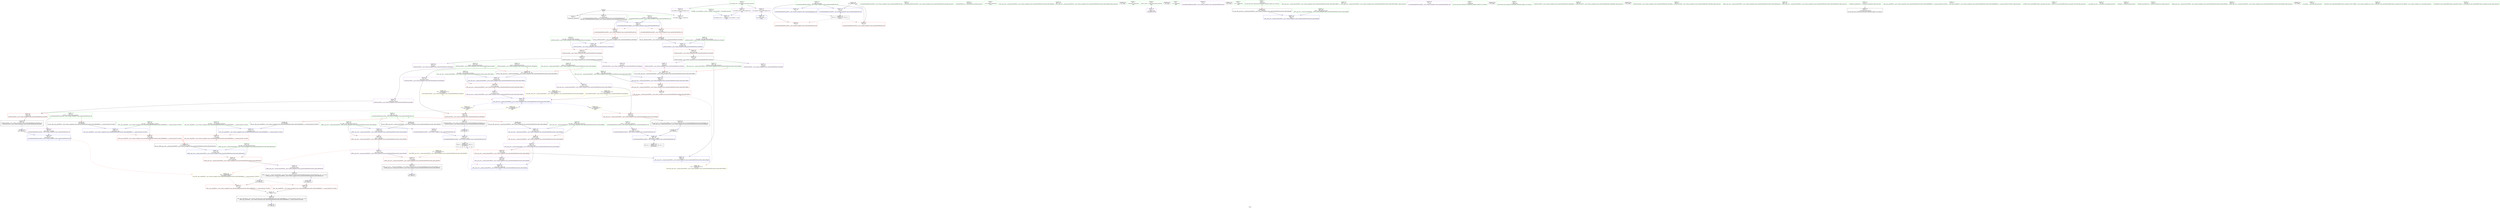 digraph "SVFG" {
	label="SVFG";

	Node0x55759ab8f2d0 [shape=record,color=grey,label="{NodeID: 0\nNullPtr}"];
	Node0x55759ab8f2d0 -> Node0x55759ac67ea0[style=solid];
	Node0x55759ab8f2d0 -> Node0x55759ac68fc0[style=solid];
	Node0x55759ab8f2d0 -> Node0x55759ac68cf0[style=solid];
	Node0x55759ac898c0 [shape=record,color=black,label="{NodeID: 263\n220 = PHI(133, 138, )\n0th arg _ZNK9__gnu_cxx17__normal_iteratorIPNSt7__cxx1112basic_stringIcSt11char_traitsIcESaIcEEESt6vectorIS6_SaIS6_EEE4baseEv }"];
	Node0x55759ac898c0 -> Node0x55759ac6dcc0[style=solid];
	Node0x55759ac70fb0 [shape=record,color=grey,label="{NodeID: 180\n96 = Binary(95, 56, )\n}"];
	Node0x55759ac70fb0 -> Node0x55759ac68110[style=solid];
	Node0x55759ac68880 [shape=record,color=red,label="{NodeID: 97\n215\<--209\n\<--__i.addr\n_ZN9__gnu_cxx17__normal_iteratorIPNSt7__cxx1112basic_stringIcSt11char_traitsIcESaIcEEESt6vectorIS6_SaIS6_EEEC2ERKS7_\n}"];
	Node0x55759ac68880 -> Node0x55759ac68950[style=solid];
	Node0x55759ac66130 [shape=record,color=green,label="{NodeID: 14\n40\<--41\n_Z10sendOutputRSt6vectorINSt7__cxx1112basic_stringIcSt11char_traitsIcESaIcEEESaIS5_EE\<--_Z10sendOutputRSt6vectorINSt7__cxx1112basic_stringIcSt11char_traitsIcESaIcEEESaIS5_EE_field_insensitive\n}"];
	Node0x55759ac68450 [shape=record,color=blue,label="{NodeID: 111\n129\<--126\n__rhs.addr\<--__rhs\n_ZN9__gnu_cxxneIPNSt7__cxx1112basic_stringIcSt11char_traitsIcESaIcEEESt6vectorIS6_SaIS6_EEEEbRKNS_17__normal_iteratorIT_T0_EESG_\n}"];
	Node0x55759ac68450 -> Node0x55759ac6af60[style=dashed];
	Node0x55759ac66e40 [shape=record,color=green,label="{NodeID: 28\n93\<--94\n_ZNSolsEPFRSoS_E\<--_ZNSolsEPFRSoS_E_field_insensitive\n}"];
	Node0x55759ac67a60 [shape=record,color=green,label="{NodeID: 42\n190\<--191\nref.tmp\<--ref.tmp_field_insensitive\n_ZN9__gnu_cxx17__normal_iteratorIPNSt7__cxx1112basic_stringIcSt11char_traitsIcESaIcEEESt6vectorIS6_SaIS6_EEEppEi\n|{|<s1>17}}"];
	Node0x55759ac67a60 -> Node0x55759ac6d980[style=solid];
	Node0x55759ac67a60:s1 -> Node0x55759ac89fa0[style=solid,color=red];
	Node0x55759ac69670 [shape=record,color=black,label="{NodeID: 56\n181\<--202\n_ZN9__gnu_cxx17__normal_iteratorIPNSt7__cxx1112basic_stringIcSt11char_traitsIcESaIcEEESt6vectorIS6_SaIS6_EEEppEi_ret\<--\n_ZN9__gnu_cxx17__normal_iteratorIPNSt7__cxx1112basic_stringIcSt11char_traitsIcESaIcEEESt6vectorIS6_SaIS6_EEEppEi\n|{<s0>12}}"];
	Node0x55759ac69670:s0 -> Node0x55759ac890e0[style=solid,color=blue];
	Node0x55759ac6a260 [shape=record,color=purple,label="{NodeID: 70\n155\<--145\ncoerce.dive\<--retval\n_ZNSt6vectorINSt7__cxx1112basic_stringIcSt11char_traitsIcESaIcEEESaIS5_EE3endEv\n}"];
	Node0x55759ac6a260 -> Node0x55759ac6b2a0[style=solid];
	Node0x55759ab39e90 [shape=record,color=black,label="{NodeID: 250\n70 = PHI(124, )\n}"];
	Node0x55759ac6adc0 [shape=record,color=red,label="{NodeID: 84\n122\<--121\n\<--coerce.dive\n_ZNSt6vectorINSt7__cxx1112basic_stringIcSt11char_traitsIcESaIcEEESaIS5_EE5beginEv\n}"];
	Node0x55759ac6adc0 -> Node0x55759ac69260[style=solid];
	Node0x55759ab8f360 [shape=record,color=green,label="{NodeID: 1\n7\<--1\n__dso_handle\<--dummyObj\nGlob }"];
	Node0x55759ac89ad0 [shape=record,color=black,label="{NodeID: 264\n108 = PHI(57, )\n0th arg _ZNSt6vectorINSt7__cxx1112basic_stringIcSt11char_traitsIcESaIcEEESaIS5_EE5beginEv }"];
	Node0x55759ac89ad0 -> Node0x55759ac682b0[style=solid];
	Node0x55759ac71130 [shape=record,color=grey,label="{NodeID: 181\n141 = cmp(137, 140, )\n}"];
	Node0x55759ac71130 -> Node0x55759ac69330[style=solid];
	Node0x55759ac68950 [shape=record,color=red,label="{NodeID: 98\n216\<--215\n\<--\n_ZN9__gnu_cxx17__normal_iteratorIPNSt7__cxx1112basic_stringIcSt11char_traitsIcESaIcEEESt6vectorIS6_SaIS6_EEEC2ERKS7_\n}"];
	Node0x55759ac68950 -> Node0x55759ac6dbf0[style=solid];
	Node0x55759ac66230 [shape=record,color=green,label="{NodeID: 15\n44\<--45\nO.addr\<--O.addr_field_insensitive\n_Z10sendOutputRSt6vectorINSt7__cxx1112basic_stringIcSt11char_traitsIcESaIcEEESaIS5_EE\n}"];
	Node0x55759ac66230 -> Node0x55759ac6a9b0[style=solid];
	Node0x55759ac66230 -> Node0x55759ac6aa80[style=solid];
	Node0x55759ac66230 -> Node0x55759ac68df0[style=solid];
	Node0x55759ac68520 [shape=record,color=blue,label="{NodeID: 112\n147\<--144\nthis.addr\<--this\n_ZNSt6vectorINSt7__cxx1112basic_stringIcSt11char_traitsIcESaIcEEESaIS5_EE3endEv\n}"];
	Node0x55759ac68520 -> Node0x55759ac6b1d0[style=dashed];
	Node0x55759ac66f40 [shape=record,color=green,label="{NodeID: 29\n101\<--102\n_ZN9__gnu_cxx17__normal_iteratorIPNSt7__cxx1112basic_stringIcSt11char_traitsIcESaIcEEESt6vectorIS6_SaIS6_EEEppEi\<--_ZN9__gnu_cxx17__normal_iteratorIPNSt7__cxx1112basic_stringIcSt11char_traitsIcESaIcEEESt6vectorIS6_SaIS6_EEEppEi_field_insensitive\n}"];
	Node0x55759ac67b30 [shape=record,color=green,label="{NodeID: 43\n207\<--208\nthis.addr\<--this.addr_field_insensitive\n_ZN9__gnu_cxx17__normal_iteratorIPNSt7__cxx1112basic_stringIcSt11char_traitsIcESaIcEEESt6vectorIS6_SaIS6_EEEC2ERKS7_\n}"];
	Node0x55759ac67b30 -> Node0x55759ac687b0[style=solid];
	Node0x55759ac67b30 -> Node0x55759ac6da50[style=solid];
	Node0x55759ac69740 [shape=record,color=black,label="{NodeID: 57\n219\<--225\n_ZNK9__gnu_cxx17__normal_iteratorIPNSt7__cxx1112basic_stringIcSt11char_traitsIcESaIcEEESt6vectorIS6_SaIS6_EEE4baseEv_ret\<--_M_current\n_ZNK9__gnu_cxx17__normal_iteratorIPNSt7__cxx1112basic_stringIcSt11char_traitsIcESaIcEEESt6vectorIS6_SaIS6_EEE4baseEv\n|{<s0>14|<s1>15}}"];
	Node0x55759ac69740:s0 -> Node0x55759ac89280[style=solid,color=blue];
	Node0x55759ac69740:s1 -> Node0x55759ac893c0[style=solid,color=blue];
	Node0x55759ac6a330 [shape=record,color=purple,label="{NodeID: 71\n152\<--151\n_M_impl\<--\n_ZNSt6vectorINSt7__cxx1112basic_stringIcSt11char_traitsIcESaIcEEESaIS5_EE3endEv\n}"];
	Node0x55759ac88ad0 [shape=record,color=black,label="{NodeID: 251\n75 = PHI()\n}"];
	Node0x55759ac6ae90 [shape=record,color=red,label="{NodeID: 85\n133\<--127\n\<--__lhs.addr\n_ZN9__gnu_cxxneIPNSt7__cxx1112basic_stringIcSt11char_traitsIcESaIcEEESt6vectorIS6_SaIS6_EEEEbRKNS_17__normal_iteratorIT_T0_EESG_\n|{<s0>14}}"];
	Node0x55759ac6ae90:s0 -> Node0x55759ac898c0[style=solid,color=red];
	Node0x55759ac656a0 [shape=record,color=green,label="{NodeID: 2\n8\<--1\n_ZSt4cout\<--dummyObj\nGlob }"];
	Node0x55759ac89be0 [shape=record,color=black,label="{NodeID: 265\n144 = PHI(64, )\n0th arg _ZNSt6vectorINSt7__cxx1112basic_stringIcSt11char_traitsIcESaIcEEESaIS5_EE3endEv }"];
	Node0x55759ac89be0 -> Node0x55759ac68520[style=solid];
	Node0x55759ac76de0 [shape=record,color=black,label="{NodeID: 182\nMR_4V_3 = PHI(MR_4V_4, MR_4V_2, )\npts\{47 \}\n}"];
	Node0x55759ac76de0 -> Node0x55759ac6ab50[style=dashed];
	Node0x55759ac76de0 -> Node0x55759ac6ac20[style=dashed];
	Node0x55759ac76de0 -> Node0x55759ac68110[style=dashed];
	Node0x55759ac68a20 [shape=record,color=red,label="{NodeID: 99\n224\<--221\nthis1\<--this.addr\n_ZNK9__gnu_cxx17__normal_iteratorIPNSt7__cxx1112basic_stringIcSt11char_traitsIcESaIcEEESt6vectorIS6_SaIS6_EEE4baseEv\n}"];
	Node0x55759ac68a20 -> Node0x55759ac6a8e0[style=solid];
	Node0x55759ac66300 [shape=record,color=green,label="{NodeID: 16\n46\<--47\ni\<--i_field_insensitive\n_Z10sendOutputRSt6vectorINSt7__cxx1112basic_stringIcSt11char_traitsIcESaIcEEESaIS5_EE\n}"];
	Node0x55759ac66300 -> Node0x55759ac6ab50[style=solid];
	Node0x55759ac66300 -> Node0x55759ac6ac20[style=solid];
	Node0x55759ac66300 -> Node0x55759ac68ec0[style=solid];
	Node0x55759ac66300 -> Node0x55759ac68110[style=solid];
	Node0x55759ac6bbc0 [shape=record,color=yellow,style=double,label="{NodeID: 196\n14V_1 = ENCHI(MR_14V_0)\npts\{1100000 \}\nFun[_ZNSt6vectorINSt7__cxx1112basic_stringIcSt11char_traitsIcESaIcEEESaIS5_EE5beginEv]|{<s0>13}}"];
	Node0x55759ac6bbc0:s0 -> Node0x55759ac6dbf0[style=dashed,color=red];
	Node0x55759ac685f0 [shape=record,color=blue,label="{NodeID: 113\n169\<--168\nthis.addr\<--this\n_ZNK9__gnu_cxx17__normal_iteratorIPNSt7__cxx1112basic_stringIcSt11char_traitsIcESaIcEEESt6vectorIS6_SaIS6_EEEdeEv\n}"];
	Node0x55759ac685f0 -> Node0x55759ac6b370[style=dashed];
	Node0x55759ac67040 [shape=record,color=green,label="{NodeID: 30\n109\<--110\nretval\<--retval_field_insensitive\n_ZNSt6vectorINSt7__cxx1112basic_stringIcSt11char_traitsIcESaIcEEESaIS5_EE5beginEv\n|{|<s1>13}}"];
	Node0x55759ac67040 -> Node0x55759ac69ff0[style=solid];
	Node0x55759ac67040:s1 -> Node0x55759ac89cf0[style=solid,color=red];
	Node0x55759ac67c00 [shape=record,color=green,label="{NodeID: 44\n209\<--210\n__i.addr\<--__i.addr_field_insensitive\n_ZN9__gnu_cxx17__normal_iteratorIPNSt7__cxx1112basic_stringIcSt11char_traitsIcESaIcEEESt6vectorIS6_SaIS6_EEEC2ERKS7_\n}"];
	Node0x55759ac67c00 -> Node0x55759ac68880[style=solid];
	Node0x55759ac67c00 -> Node0x55759ac6db20[style=solid];
	Node0x55759ac69810 [shape=record,color=purple,label="{NodeID: 58\n24\<--4\n\<--_ZStL8__ioinit\n__cxx_global_var_init\n}"];
	Node0x55759ac6a400 [shape=record,color=purple,label="{NodeID: 72\n153\<--151\n_M_finish\<--\n_ZNSt6vectorINSt7__cxx1112basic_stringIcSt11char_traitsIcESaIcEEESaIS5_EE3endEv\n|{<s0>16}}"];
	Node0x55759ac6a400:s0 -> Node0x55759ac89fa0[style=solid,color=red];
	Node0x55759ac88ba0 [shape=record,color=black,label="{NodeID: 252\n79 = PHI()\n}"];
	Node0x55759ac6af60 [shape=record,color=red,label="{NodeID: 86\n138\<--129\n\<--__rhs.addr\n_ZN9__gnu_cxxneIPNSt7__cxx1112basic_stringIcSt11char_traitsIcESaIcEEESt6vectorIS6_SaIS6_EEEEbRKNS_17__normal_iteratorIT_T0_EESG_\n|{<s0>15}}"];
	Node0x55759ac6af60:s0 -> Node0x55759ac898c0[style=solid,color=red];
	Node0x55759ac64d80 [shape=record,color=green,label="{NodeID: 3\n9\<--1\n.str\<--dummyObj\nGlob }"];
	Node0x55759ac89cf0 [shape=record,color=black,label="{NodeID: 266\n205 = PHI(109, 145, 184, )\n0th arg _ZN9__gnu_cxx17__normal_iteratorIPNSt7__cxx1112basic_stringIcSt11char_traitsIcESaIcEEESt6vectorIS6_SaIS6_EEEC2ERKS7_ }"];
	Node0x55759ac89cf0 -> Node0x55759ac6da50[style=solid];
	Node0x55759ac772e0 [shape=record,color=black,label="{NodeID: 183\nMR_6V_3 = PHI(MR_6V_4, MR_6V_2, )\npts\{490000 \}\n|{<s0>5|<s1>9|<s2>12|<s3>12}}"];
	Node0x55759ac772e0:s0 -> Node0x55759ac6b890[style=dashed,color=red];
	Node0x55759ac772e0:s1 -> Node0x55759ac6c3b0[style=dashed,color=red];
	Node0x55759ac772e0:s2 -> Node0x55759ac6b5e0[style=dashed,color=red];
	Node0x55759ac772e0:s3 -> Node0x55759ac6d8b0[style=dashed,color=red];
	Node0x55759ac68af0 [shape=record,color=blue,label="{NodeID: 100\n231\<--14\nllvm.global_ctors_0\<--\nGlob }"];
	Node0x55759ac663d0 [shape=record,color=green,label="{NodeID: 17\n48\<--49\na\<--a_field_insensitive\n_Z10sendOutputRSt6vectorINSt7__cxx1112basic_stringIcSt11char_traitsIcESaIcEEESaIS5_EE\n|{|<s1>5|<s2>9|<s3>12}}"];
	Node0x55759ac663d0 -> Node0x55759ac69d80[style=solid];
	Node0x55759ac663d0:s1 -> Node0x55759ac89640[style=solid,color=red];
	Node0x55759ac663d0:s2 -> Node0x55759ac8a160[style=solid,color=red];
	Node0x55759ac663d0:s3 -> Node0x55759ab38030[style=solid,color=red];
	Node0x55759ac686c0 [shape=record,color=blue,label="{NodeID: 114\n186\<--182\nthis.addr\<--this\n_ZN9__gnu_cxx17__normal_iteratorIPNSt7__cxx1112basic_stringIcSt11char_traitsIcESaIcEEESt6vectorIS6_SaIS6_EEEppEi\n}"];
	Node0x55759ac686c0 -> Node0x55759ac6b510[style=dashed];
	Node0x55759ac67110 [shape=record,color=green,label="{NodeID: 31\n111\<--112\nthis.addr\<--this.addr_field_insensitive\n_ZNSt6vectorINSt7__cxx1112basic_stringIcSt11char_traitsIcESaIcEEESaIS5_EE5beginEv\n}"];
	Node0x55759ac67110 -> Node0x55759ac6acf0[style=solid];
	Node0x55759ac67110 -> Node0x55759ac682b0[style=solid];
	Node0x55759ac67cd0 [shape=record,color=green,label="{NodeID: 45\n221\<--222\nthis.addr\<--this.addr_field_insensitive\n_ZNK9__gnu_cxx17__normal_iteratorIPNSt7__cxx1112basic_stringIcSt11char_traitsIcESaIcEEESt6vectorIS6_SaIS6_EEE4baseEv\n}"];
	Node0x55759ac67cd0 -> Node0x55759ac68a20[style=solid];
	Node0x55759ac67cd0 -> Node0x55759ac6dcc0[style=solid];
	Node0x55759ac698e0 [shape=record,color=purple,label="{NodeID: 59\n74\<--9\n\<--.str\n_Z10sendOutputRSt6vectorINSt7__cxx1112basic_stringIcSt11char_traitsIcESaIcEEESaIS5_EE\n}"];
	Node0x55759ac6a4d0 [shape=record,color=purple,label="{NodeID: 73\n173\<--172\n_M_current\<--this1\n_ZNK9__gnu_cxx17__normal_iteratorIPNSt7__cxx1112basic_stringIcSt11char_traitsIcESaIcEEESt6vectorIS6_SaIS6_EEEdeEv\n}"];
	Node0x55759ac6a4d0 -> Node0x55759ac6b440[style=solid];
	Node0x55759ac88c70 [shape=record,color=black,label="{NodeID: 253\n83 = PHI()\n}"];
	Node0x55759ac6b030 [shape=record,color=red,label="{NodeID: 87\n137\<--134\n\<--call\n_ZN9__gnu_cxxneIPNSt7__cxx1112basic_stringIcSt11char_traitsIcESaIcEEESt6vectorIS6_SaIS6_EEEEbRKNS_17__normal_iteratorIT_T0_EESG_\n}"];
	Node0x55759ac6b030 -> Node0x55759ac71130[style=solid];
	Node0x55759ac64e10 [shape=record,color=green,label="{NodeID: 4\n11\<--1\n.str.1\<--dummyObj\nGlob }"];
	Node0x55759ac89fa0 [shape=record,color=black,label="{NodeID: 267\n206 = PHI(117, 153, 190, )\n1st arg _ZN9__gnu_cxx17__normal_iteratorIPNSt7__cxx1112basic_stringIcSt11char_traitsIcESaIcEEESt6vectorIS6_SaIS6_EEEC2ERKS7_ }"];
	Node0x55759ac89fa0 -> Node0x55759ac6db20[style=solid];
	Node0x55759ac68bf0 [shape=record,color=blue,label="{NodeID: 101\n232\<--15\nllvm.global_ctors_1\<--_GLOBAL__sub_I_paulsher_1_0.cpp\nGlob }"];
	Node0x55759ac664a0 [shape=record,color=green,label="{NodeID: 18\n50\<--51\nref.tmp\<--ref.tmp_field_insensitive\n_Z10sendOutputRSt6vectorINSt7__cxx1112basic_stringIcSt11char_traitsIcESaIcEEESaIS5_EE\n|{|<s1>5}}"];
	Node0x55759ac664a0 -> Node0x55759ac69e50[style=solid];
	Node0x55759ac664a0:s1 -> Node0x55759ac89780[style=solid,color=red];
	Node0x55759ac6bdb0 [shape=record,color=yellow,style=double,label="{NodeID: 198\n24V_1 = ENCHI(MR_24V_0)\npts\{1460000 \}\nFun[_ZNSt6vectorINSt7__cxx1112basic_stringIcSt11char_traitsIcESaIcEEESaIS5_EE3endEv]|{<s0>16}}"];
	Node0x55759ac6bdb0:s0 -> Node0x55759ac6dbf0[style=dashed,color=red];
	Node0x55759ac6d7e0 [shape=record,color=blue,label="{NodeID: 115\n188\<--183\n.addr\<--\n_ZN9__gnu_cxx17__normal_iteratorIPNSt7__cxx1112basic_stringIcSt11char_traitsIcESaIcEEESt6vectorIS6_SaIS6_EEEppEi\n}"];
	Node0x55759ac671e0 [shape=record,color=green,label="{NodeID: 32\n119\<--120\n_ZN9__gnu_cxx17__normal_iteratorIPNSt7__cxx1112basic_stringIcSt11char_traitsIcESaIcEEESt6vectorIS6_SaIS6_EEEC2ERKS7_\<--_ZN9__gnu_cxx17__normal_iteratorIPNSt7__cxx1112basic_stringIcSt11char_traitsIcESaIcEEESt6vectorIS6_SaIS6_EEEC2ERKS7__field_insensitive\n}"];
	Node0x55759ac67da0 [shape=record,color=green,label="{NodeID: 46\n15\<--227\n_GLOBAL__sub_I_paulsher_1_0.cpp\<--_GLOBAL__sub_I_paulsher_1_0.cpp_field_insensitive\n}"];
	Node0x55759ac67da0 -> Node0x55759ac68bf0[style=solid];
	Node0x55759ac699b0 [shape=record,color=purple,label="{NodeID: 60\n82\<--11\n\<--.str.1\n_Z10sendOutputRSt6vectorINSt7__cxx1112basic_stringIcSt11char_traitsIcESaIcEEESaIS5_EE\n}"];
	Node0x55759ac6a5a0 [shape=record,color=purple,label="{NodeID: 74\n201\<--184\ncoerce.dive\<--retval\n_ZN9__gnu_cxx17__normal_iteratorIPNSt7__cxx1112basic_stringIcSt11char_traitsIcESaIcEEESt6vectorIS6_SaIS6_EEEppEi\n}"];
	Node0x55759ac6a5a0 -> Node0x55759ac6b6b0[style=solid];
	Node0x55759ac88d70 [shape=record,color=black,label="{NodeID: 254\n84 = PHI(167, )\n}"];
	Node0x55759ac6b100 [shape=record,color=red,label="{NodeID: 88\n140\<--139\n\<--call1\n_ZN9__gnu_cxxneIPNSt7__cxx1112basic_stringIcSt11char_traitsIcESaIcEEESt6vectorIS6_SaIS6_EEEEbRKNS_17__normal_iteratorIT_T0_EESG_\n}"];
	Node0x55759ac6b100 -> Node0x55759ac71130[style=solid];
	Node0x55759ac650c0 [shape=record,color=green,label="{NodeID: 5\n14\<--1\n\<--dummyObj\nCan only get source location for instruction, argument, global var or function.}"];
	Node0x55759ac8a160 [shape=record,color=black,label="{NodeID: 268\n168 = PHI(48, )\n0th arg _ZNK9__gnu_cxx17__normal_iteratorIPNSt7__cxx1112basic_stringIcSt11char_traitsIcESaIcEEESt6vectorIS6_SaIS6_EEEdeEv }"];
	Node0x55759ac8a160 -> Node0x55759ac685f0[style=solid];
	Node0x55759ac77ce0 [shape=record,color=black,label="{NodeID: 185\nMR_10V_2 = PHI(MR_10V_3, MR_10V_1, )\npts\{530000 \}\n}"];
	Node0x55759ac77ce0 -> Node0x55759ac681e0[style=dashed];
	Node0x55759ac68cf0 [shape=record,color=blue, style = dotted,label="{NodeID: 102\n233\<--3\nllvm.global_ctors_2\<--dummyVal\nGlob }"];
	Node0x55759ac66570 [shape=record,color=green,label="{NodeID: 19\n52\<--53\ncoerce\<--coerce_field_insensitive\n_Z10sendOutputRSt6vectorINSt7__cxx1112basic_stringIcSt11char_traitsIcESaIcEEESaIS5_EE\n}"];
	Node0x55759ac66570 -> Node0x55759ac69f20[style=solid];
	Node0x55759ac6be90 [shape=record,color=yellow,style=double,label="{NodeID: 199\n33V_1 = ENCHI(MR_33V_0)\npts\{191 \}\nFun[_ZN9__gnu_cxx17__normal_iteratorIPNSt7__cxx1112basic_stringIcSt11char_traitsIcESaIcEEESt6vectorIS6_SaIS6_EEEC2ERKS7_]}"];
	Node0x55759ac6be90 -> Node0x55759ac68950[style=dashed];
	Node0x55759ac6d8b0 [shape=record,color=blue,label="{NodeID: 116\n195\<--197\n_M_current\<--incdec.ptr\n_ZN9__gnu_cxx17__normal_iteratorIPNSt7__cxx1112basic_stringIcSt11char_traitsIcESaIcEEESt6vectorIS6_SaIS6_EEEppEi\n|{<s0>12}}"];
	Node0x55759ac6d8b0:s0 -> Node0x55759ac772e0[style=dashed,color=blue];
	Node0x55759ac672e0 [shape=record,color=green,label="{NodeID: 33\n127\<--128\n__lhs.addr\<--__lhs.addr_field_insensitive\n_ZN9__gnu_cxxneIPNSt7__cxx1112basic_stringIcSt11char_traitsIcESaIcEEESt6vectorIS6_SaIS6_EEEEbRKNS_17__normal_iteratorIT_T0_EESG_\n}"];
	Node0x55759ac672e0 -> Node0x55759ac6ae90[style=solid];
	Node0x55759ac672e0 -> Node0x55759ac68380[style=solid];
	Node0x55759ac67ea0 [shape=record,color=black,label="{NodeID: 47\n2\<--3\ndummyVal\<--dummyVal\n}"];
	Node0x55759ac69a80 [shape=record,color=purple,label="{NodeID: 61\n231\<--13\nllvm.global_ctors_0\<--llvm.global_ctors\nGlob }"];
	Node0x55759ac69a80 -> Node0x55759ac68af0[style=solid];
	Node0x55759ac6a670 [shape=record,color=purple,label="{NodeID: 75\n195\<--194\n_M_current\<--this1\n_ZN9__gnu_cxx17__normal_iteratorIPNSt7__cxx1112basic_stringIcSt11char_traitsIcESaIcEEESt6vectorIS6_SaIS6_EEEppEi\n}"];
	Node0x55759ac6a670 -> Node0x55759ac6b5e0[style=solid];
	Node0x55759ac6a670 -> Node0x55759ac6d8b0[style=solid];
	Node0x55759ac88f40 [shape=record,color=black,label="{NodeID: 255\n87 = PHI()\n}"];
	Node0x55759ac6b1d0 [shape=record,color=red,label="{NodeID: 89\n150\<--147\nthis1\<--this.addr\n_ZNSt6vectorINSt7__cxx1112basic_stringIcSt11char_traitsIcESaIcEEESaIS5_EE3endEv\n}"];
	Node0x55759ac6b1d0 -> Node0x55759ac69400[style=solid];
	Node0x55759ac65180 [shape=record,color=green,label="{NodeID: 6\n56\<--1\n\<--dummyObj\nCan only get source location for instruction, argument, global var or function.}"];
	Node0x55759ac68df0 [shape=record,color=blue,label="{NodeID: 103\n44\<--43\nO.addr\<--O\n_Z10sendOutputRSt6vectorINSt7__cxx1112basic_stringIcSt11char_traitsIcESaIcEEESaIS5_EE\n}"];
	Node0x55759ac68df0 -> Node0x55759ac6a9b0[style=dashed];
	Node0x55759ac68df0 -> Node0x55759ac6aa80[style=dashed];
	Node0x55759ac66640 [shape=record,color=green,label="{NodeID: 20\n59\<--60\n_ZNSt6vectorINSt7__cxx1112basic_stringIcSt11char_traitsIcESaIcEEESaIS5_EE5beginEv\<--_ZNSt6vectorINSt7__cxx1112basic_stringIcSt11char_traitsIcESaIcEEESaIS5_EE5beginEv_field_insensitive\n}"];
	Node0x55759ac6d980 [shape=record,color=blue,label="{NodeID: 117\n190\<--196\nref.tmp\<--\n_ZN9__gnu_cxx17__normal_iteratorIPNSt7__cxx1112basic_stringIcSt11char_traitsIcESaIcEEESt6vectorIS6_SaIS6_EEEppEi\n|{<s0>17}}"];
	Node0x55759ac6d980:s0 -> Node0x55759ac6be90[style=dashed,color=red];
	Node0x55759ac673b0 [shape=record,color=green,label="{NodeID: 34\n129\<--130\n__rhs.addr\<--__rhs.addr_field_insensitive\n_ZN9__gnu_cxxneIPNSt7__cxx1112basic_stringIcSt11char_traitsIcESaIcEEESt6vectorIS6_SaIS6_EEEEbRKNS_17__normal_iteratorIT_T0_EESG_\n}"];
	Node0x55759ac673b0 -> Node0x55759ac6af60[style=solid];
	Node0x55759ac673b0 -> Node0x55759ac68450[style=solid];
	Node0x55759ac68fc0 [shape=record,color=black,label="{NodeID: 48\n43\<--3\nO\<--dummyVal\n_Z10sendOutputRSt6vectorINSt7__cxx1112basic_stringIcSt11char_traitsIcESaIcEEESaIS5_EE\n0th arg _Z10sendOutputRSt6vectorINSt7__cxx1112basic_stringIcSt11char_traitsIcESaIcEEESaIS5_EE }"];
	Node0x55759ac68fc0 -> Node0x55759ac68df0[style=solid];
	Node0x55759ac69b80 [shape=record,color=purple,label="{NodeID: 62\n232\<--13\nllvm.global_ctors_1\<--llvm.global_ctors\nGlob }"];
	Node0x55759ac69b80 -> Node0x55759ac68bf0[style=solid];
	Node0x55759ac6a740 [shape=record,color=purple,label="{NodeID: 76\n197\<--196\nincdec.ptr\<--\n_ZN9__gnu_cxx17__normal_iteratorIPNSt7__cxx1112basic_stringIcSt11char_traitsIcESaIcEEESt6vectorIS6_SaIS6_EEEppEi\n}"];
	Node0x55759ac6a740 -> Node0x55759ac6d8b0[style=solid];
	Node0x55759ac89010 [shape=record,color=black,label="{NodeID: 256\n90 = PHI()\n}"];
	Node0x55759ac6b2a0 [shape=record,color=red,label="{NodeID: 90\n156\<--155\n\<--coerce.dive\n_ZNSt6vectorINSt7__cxx1112basic_stringIcSt11char_traitsIcESaIcEEESaIS5_EE3endEv\n}"];
	Node0x55759ac6b2a0 -> Node0x55759ac694d0[style=solid];
	Node0x55759ac65240 [shape=record,color=green,label="{NodeID: 7\n100\<--1\n\<--dummyObj\nCan only get source location for instruction, argument, global var or function.|{<s0>12}}"];
	Node0x55759ac65240:s0 -> Node0x55759ac89500[style=solid,color=red];
	Node0x55759ac68ec0 [shape=record,color=blue,label="{NodeID: 104\n46\<--56\ni\<--\n_Z10sendOutputRSt6vectorINSt7__cxx1112basic_stringIcSt11char_traitsIcESaIcEEESaIS5_EE\n}"];
	Node0x55759ac68ec0 -> Node0x55759ac76de0[style=dashed];
	Node0x55759ac66740 [shape=record,color=green,label="{NodeID: 21\n66\<--67\n_ZNSt6vectorINSt7__cxx1112basic_stringIcSt11char_traitsIcESaIcEEESaIS5_EE3endEv\<--_ZNSt6vectorINSt7__cxx1112basic_stringIcSt11char_traitsIcESaIcEEESaIS5_EE3endEv_field_insensitive\n}"];
	Node0x55759ac6da50 [shape=record,color=blue,label="{NodeID: 118\n207\<--205\nthis.addr\<--this\n_ZN9__gnu_cxx17__normal_iteratorIPNSt7__cxx1112basic_stringIcSt11char_traitsIcESaIcEEESt6vectorIS6_SaIS6_EEEC2ERKS7_\n}"];
	Node0x55759ac6da50 -> Node0x55759ac687b0[style=dashed];
	Node0x55759ac67480 [shape=record,color=green,label="{NodeID: 35\n135\<--136\n_ZNK9__gnu_cxx17__normal_iteratorIPNSt7__cxx1112basic_stringIcSt11char_traitsIcESaIcEEESt6vectorIS6_SaIS6_EEE4baseEv\<--_ZNK9__gnu_cxx17__normal_iteratorIPNSt7__cxx1112basic_stringIcSt11char_traitsIcESaIcEEESt6vectorIS6_SaIS6_EEE4baseEv_field_insensitive\n}"];
	Node0x55759ac69090 [shape=record,color=black,label="{NodeID: 49\n26\<--27\n\<--_ZNSt8ios_base4InitD1Ev\nCan only get source location for instruction, argument, global var or function.}"];
	Node0x55759ac69c80 [shape=record,color=purple,label="{NodeID: 63\n233\<--13\nllvm.global_ctors_2\<--llvm.global_ctors\nGlob }"];
	Node0x55759ac69c80 -> Node0x55759ac68cf0[style=solid];
	Node0x55759ac7e6e0 [shape=record,color=yellow,style=double,label="{NodeID: 243\n14V_2 = CSCHI(MR_14V_1)\npts\{1100000 \}\nCS[]}"];
	Node0x55759ac7e6e0 -> Node0x55759ac6adc0[style=dashed];
	Node0x55759ac6a810 [shape=record,color=purple,label="{NodeID: 77\n214\<--213\n_M_current\<--this1\n_ZN9__gnu_cxx17__normal_iteratorIPNSt7__cxx1112basic_stringIcSt11char_traitsIcESaIcEEESt6vectorIS6_SaIS6_EEEC2ERKS7_\n}"];
	Node0x55759ac6a810 -> Node0x55759ac6dbf0[style=solid];
	Node0x55759ac890e0 [shape=record,color=black,label="{NodeID: 257\n99 = PHI(181, )\n}"];
	Node0x55759ac890e0 -> Node0x55759ac681e0[style=solid];
	Node0x55759ac6b370 [shape=record,color=red,label="{NodeID: 91\n172\<--169\nthis1\<--this.addr\n_ZNK9__gnu_cxx17__normal_iteratorIPNSt7__cxx1112basic_stringIcSt11char_traitsIcESaIcEEESt6vectorIS6_SaIS6_EEEdeEv\n}"];
	Node0x55759ac6b370 -> Node0x55759ac6a4d0[style=solid];
	Node0x55759ac65b70 [shape=record,color=green,label="{NodeID: 8\n4\<--6\n_ZStL8__ioinit\<--_ZStL8__ioinit_field_insensitive\nGlob }"];
	Node0x55759ac65b70 -> Node0x55759ac69810[style=solid];
	Node0x55759ac67f70 [shape=record,color=blue,label="{NodeID: 105\n61\<--58\ncoerce.dive\<--call\n_Z10sendOutputRSt6vectorINSt7__cxx1112basic_stringIcSt11char_traitsIcESaIcEEESaIS5_EE\n}"];
	Node0x55759ac67f70 -> Node0x55759ac772e0[style=dashed];
	Node0x55759ac66840 [shape=record,color=green,label="{NodeID: 22\n71\<--72\n_ZN9__gnu_cxxneIPNSt7__cxx1112basic_stringIcSt11char_traitsIcESaIcEEESt6vectorIS6_SaIS6_EEEEbRKNS_17__normal_iteratorIT_T0_EESG_\<--_ZN9__gnu_cxxneIPNSt7__cxx1112basic_stringIcSt11char_traitsIcESaIcEEESt6vectorIS6_SaIS6_EEEEbRKNS_17__normal_iteratorIT_T0_EESG__field_insensitive\n}"];
	Node0x55759ac6db20 [shape=record,color=blue,label="{NodeID: 119\n209\<--206\n__i.addr\<--__i\n_ZN9__gnu_cxx17__normal_iteratorIPNSt7__cxx1112basic_stringIcSt11char_traitsIcESaIcEEESt6vectorIS6_SaIS6_EEEC2ERKS7_\n}"];
	Node0x55759ac6db20 -> Node0x55759ac68880[style=dashed];
	Node0x55759ac67580 [shape=record,color=green,label="{NodeID: 36\n145\<--146\nretval\<--retval_field_insensitive\n_ZNSt6vectorINSt7__cxx1112basic_stringIcSt11char_traitsIcESaIcEEESaIS5_EE3endEv\n|{|<s1>16}}"];
	Node0x55759ac67580 -> Node0x55759ac6a260[style=solid];
	Node0x55759ac67580:s1 -> Node0x55759ac89cf0[style=solid,color=red];
	Node0x55759ac69190 [shape=record,color=black,label="{NodeID: 50\n115\<--114\n\<--this1\n_ZNSt6vectorINSt7__cxx1112basic_stringIcSt11char_traitsIcESaIcEEESaIS5_EE5beginEv\n}"];
	Node0x55759ac69190 -> Node0x55759ac6a0c0[style=solid];
	Node0x55759ac69190 -> Node0x55759ac6a190[style=solid];
	Node0x55759ac69d80 [shape=record,color=purple,label="{NodeID: 64\n61\<--48\ncoerce.dive\<--a\n_Z10sendOutputRSt6vectorINSt7__cxx1112basic_stringIcSt11char_traitsIcESaIcEEESaIS5_EE\n}"];
	Node0x55759ac69d80 -> Node0x55759ac67f70[style=solid];
	Node0x55759ac7e840 [shape=record,color=yellow,style=double,label="{NodeID: 244\n24V_2 = CSCHI(MR_24V_1)\npts\{1460000 \}\nCS[]}"];
	Node0x55759ac7e840 -> Node0x55759ac6b2a0[style=dashed];
	Node0x55759ac6a8e0 [shape=record,color=purple,label="{NodeID: 78\n225\<--224\n_M_current\<--this1\n_ZNK9__gnu_cxx17__normal_iteratorIPNSt7__cxx1112basic_stringIcSt11char_traitsIcESaIcEEESt6vectorIS6_SaIS6_EEE4baseEv\n}"];
	Node0x55759ac6a8e0 -> Node0x55759ac69740[style=solid];
	Node0x55759ac89280 [shape=record,color=black,label="{NodeID: 258\n134 = PHI(219, )\n}"];
	Node0x55759ac89280 -> Node0x55759ac6b030[style=solid];
	Node0x55759ac6b440 [shape=record,color=red,label="{NodeID: 92\n174\<--173\n\<--_M_current\n_ZNK9__gnu_cxx17__normal_iteratorIPNSt7__cxx1112basic_stringIcSt11char_traitsIcESaIcEEESt6vectorIS6_SaIS6_EEEdeEv\n}"];
	Node0x55759ac6b440 -> Node0x55759ac695a0[style=solid];
	Node0x55759ac65c30 [shape=record,color=green,label="{NodeID: 9\n13\<--17\nllvm.global_ctors\<--llvm.global_ctors_field_insensitive\nGlob }"];
	Node0x55759ac65c30 -> Node0x55759ac69a80[style=solid];
	Node0x55759ac65c30 -> Node0x55759ac69b80[style=solid];
	Node0x55759ac65c30 -> Node0x55759ac69c80[style=solid];
	Node0x55759ac68040 [shape=record,color=blue,label="{NodeID: 106\n68\<--65\ncoerce.dive2\<--call1\n_Z10sendOutputRSt6vectorINSt7__cxx1112basic_stringIcSt11char_traitsIcESaIcEEESaIS5_EE\n|{|<s1>5}}"];
	Node0x55759ac68040 -> Node0x55759ac68040[style=dashed];
	Node0x55759ac68040:s1 -> Node0x55759ac6b890[style=dashed,color=red];
	Node0x55759ac66940 [shape=record,color=green,label="{NodeID: 23\n76\<--77\n_ZStlsISt11char_traitsIcEERSt13basic_ostreamIcT_ES5_PKc\<--_ZStlsISt11char_traitsIcEERSt13basic_ostreamIcT_ES5_PKc_field_insensitive\n}"];
	Node0x55759ac6dbf0 [shape=record,color=blue,label="{NodeID: 120\n214\<--216\n_M_current\<--\n_ZN9__gnu_cxx17__normal_iteratorIPNSt7__cxx1112basic_stringIcSt11char_traitsIcESaIcEEESt6vectorIS6_SaIS6_EEEC2ERKS7_\n|{<s0>13|<s1>16|<s2>17}}"];
	Node0x55759ac6dbf0:s0 -> Node0x55759ac7e6e0[style=dashed,color=blue];
	Node0x55759ac6dbf0:s1 -> Node0x55759ac7e840[style=dashed,color=blue];
	Node0x55759ac6dbf0:s2 -> Node0x55759ac7e9a0[style=dashed,color=blue];
	Node0x55759ac67650 [shape=record,color=green,label="{NodeID: 37\n147\<--148\nthis.addr\<--this.addr_field_insensitive\n_ZNSt6vectorINSt7__cxx1112basic_stringIcSt11char_traitsIcESaIcEEESaIS5_EE3endEv\n}"];
	Node0x55759ac67650 -> Node0x55759ac6b1d0[style=solid];
	Node0x55759ac67650 -> Node0x55759ac68520[style=solid];
	Node0x55759ac69260 [shape=record,color=black,label="{NodeID: 51\n107\<--122\n_ZNSt6vectorINSt7__cxx1112basic_stringIcSt11char_traitsIcESaIcEEESaIS5_EE5beginEv_ret\<--\n_ZNSt6vectorINSt7__cxx1112basic_stringIcSt11char_traitsIcESaIcEEESaIS5_EE5beginEv\n|{<s0>3}}"];
	Node0x55759ac69260:s0 -> Node0x55759ab38100[style=solid,color=blue];
	Node0x55759ac69e50 [shape=record,color=purple,label="{NodeID: 65\n68\<--50\ncoerce.dive2\<--ref.tmp\n_Z10sendOutputRSt6vectorINSt7__cxx1112basic_stringIcSt11char_traitsIcESaIcEEESaIS5_EE\n}"];
	Node0x55759ac69e50 -> Node0x55759ac68040[style=solid];
	Node0x55759ac7e9a0 [shape=record,color=yellow,style=double,label="{NodeID: 245\n36V_2 = CSCHI(MR_36V_1)\npts\{1850000 \}\nCS[]}"];
	Node0x55759ac7e9a0 -> Node0x55759ac6b6b0[style=dashed];
	Node0x55759ac6a9b0 [shape=record,color=red,label="{NodeID: 79\n57\<--44\n\<--O.addr\n_Z10sendOutputRSt6vectorINSt7__cxx1112basic_stringIcSt11char_traitsIcESaIcEEESaIS5_EE\n|{<s0>3}}"];
	Node0x55759ac6a9b0:s0 -> Node0x55759ac89ad0[style=solid,color=red];
	Node0x55759ac893c0 [shape=record,color=black,label="{NodeID: 259\n139 = PHI(219, )\n}"];
	Node0x55759ac893c0 -> Node0x55759ac6b100[style=solid];
	Node0x55759ac6b510 [shape=record,color=red,label="{NodeID: 93\n194\<--186\nthis1\<--this.addr\n_ZN9__gnu_cxx17__normal_iteratorIPNSt7__cxx1112basic_stringIcSt11char_traitsIcESaIcEEESt6vectorIS6_SaIS6_EEEppEi\n}"];
	Node0x55759ac6b510 -> Node0x55759ac6a670[style=solid];
	Node0x55759ac65d30 [shape=record,color=green,label="{NodeID: 10\n18\<--19\n__cxx_global_var_init\<--__cxx_global_var_init_field_insensitive\n}"];
	Node0x55759ac78ef0 [shape=record,color=yellow,style=double,label="{NodeID: 190\n36V_1 = ENCHI(MR_36V_0)\npts\{1850000 \}\nFun[_ZN9__gnu_cxx17__normal_iteratorIPNSt7__cxx1112basic_stringIcSt11char_traitsIcESaIcEEESt6vectorIS6_SaIS6_EEEppEi]|{<s0>17}}"];
	Node0x55759ac78ef0:s0 -> Node0x55759ac6dbf0[style=dashed,color=red];
	Node0x55759ac68110 [shape=record,color=blue,label="{NodeID: 107\n46\<--96\ni\<--inc\n_Z10sendOutputRSt6vectorINSt7__cxx1112basic_stringIcSt11char_traitsIcESaIcEEESaIS5_EE\n}"];
	Node0x55759ac68110 -> Node0x55759ac76de0[style=dashed];
	Node0x55759ac66a40 [shape=record,color=green,label="{NodeID: 24\n80\<--81\n_ZNSolsEi\<--_ZNSolsEi_field_insensitive\n}"];
	Node0x55759ac6c3b0 [shape=record,color=yellow,style=double,label="{NodeID: 204\n6V_1 = ENCHI(MR_6V_0)\npts\{490000 \}\nFun[_ZNK9__gnu_cxx17__normal_iteratorIPNSt7__cxx1112basic_stringIcSt11char_traitsIcESaIcEEESt6vectorIS6_SaIS6_EEEdeEv]}"];
	Node0x55759ac6c3b0 -> Node0x55759ac6b440[style=dashed];
	Node0x55759ac6dcc0 [shape=record,color=blue,label="{NodeID: 121\n221\<--220\nthis.addr\<--this\n_ZNK9__gnu_cxx17__normal_iteratorIPNSt7__cxx1112basic_stringIcSt11char_traitsIcESaIcEEESt6vectorIS6_SaIS6_EEE4baseEv\n}"];
	Node0x55759ac6dcc0 -> Node0x55759ac68a20[style=dashed];
	Node0x55759ac67720 [shape=record,color=green,label="{NodeID: 38\n169\<--170\nthis.addr\<--this.addr_field_insensitive\n_ZNK9__gnu_cxx17__normal_iteratorIPNSt7__cxx1112basic_stringIcSt11char_traitsIcESaIcEEESt6vectorIS6_SaIS6_EEEdeEv\n}"];
	Node0x55759ac67720 -> Node0x55759ac6b370[style=solid];
	Node0x55759ac67720 -> Node0x55759ac685f0[style=solid];
	Node0x55759ac69330 [shape=record,color=black,label="{NodeID: 52\n124\<--141\n_ZN9__gnu_cxxneIPNSt7__cxx1112basic_stringIcSt11char_traitsIcESaIcEEESt6vectorIS6_SaIS6_EEEEbRKNS_17__normal_iteratorIT_T0_EESG__ret\<--cmp\n_ZN9__gnu_cxxneIPNSt7__cxx1112basic_stringIcSt11char_traitsIcESaIcEEESt6vectorIS6_SaIS6_EEEEbRKNS_17__normal_iteratorIT_T0_EESG_\n|{<s0>5}}"];
	Node0x55759ac69330:s0 -> Node0x55759ab39e90[style=solid,color=blue];
	Node0x55759ac69f20 [shape=record,color=purple,label="{NodeID: 66\n103\<--52\ncoerce.dive11\<--coerce\n_Z10sendOutputRSt6vectorINSt7__cxx1112basic_stringIcSt11char_traitsIcESaIcEEESaIS5_EE\n}"];
	Node0x55759ac69f20 -> Node0x55759ac681e0[style=solid];
	Node0x55759ab38030 [shape=record,color=black,label="{NodeID: 246\n182 = PHI(48, )\n0th arg _ZN9__gnu_cxx17__normal_iteratorIPNSt7__cxx1112basic_stringIcSt11char_traitsIcESaIcEEESt6vectorIS6_SaIS6_EEEppEi }"];
	Node0x55759ab38030 -> Node0x55759ac686c0[style=solid];
	Node0x55759ac6aa80 [shape=record,color=red,label="{NodeID: 80\n64\<--44\n\<--O.addr\n_Z10sendOutputRSt6vectorINSt7__cxx1112basic_stringIcSt11char_traitsIcESaIcEEESaIS5_EE\n|{<s0>4}}"];
	Node0x55759ac6aa80:s0 -> Node0x55759ac89be0[style=solid,color=red];
	Node0x55759ac89500 [shape=record,color=black,label="{NodeID: 260\n183 = PHI(100, )\n1st arg _ZN9__gnu_cxx17__normal_iteratorIPNSt7__cxx1112basic_stringIcSt11char_traitsIcESaIcEEESt6vectorIS6_SaIS6_EEEppEi }"];
	Node0x55759ac89500 -> Node0x55759ac6d7e0[style=solid];
	Node0x55759ac6b5e0 [shape=record,color=red,label="{NodeID: 94\n196\<--195\n\<--_M_current\n_ZN9__gnu_cxx17__normal_iteratorIPNSt7__cxx1112basic_stringIcSt11char_traitsIcESaIcEEESt6vectorIS6_SaIS6_EEEppEi\n}"];
	Node0x55759ac6b5e0 -> Node0x55759ac6a740[style=solid];
	Node0x55759ac6b5e0 -> Node0x55759ac6d980[style=solid];
	Node0x55759ac65e30 [shape=record,color=green,label="{NodeID: 11\n22\<--23\n_ZNSt8ios_base4InitC1Ev\<--_ZNSt8ios_base4InitC1Ev_field_insensitive\n}"];
	Node0x55759ac681e0 [shape=record,color=blue,label="{NodeID: 108\n103\<--99\ncoerce.dive11\<--call10\n_Z10sendOutputRSt6vectorINSt7__cxx1112basic_stringIcSt11char_traitsIcESaIcEEESaIS5_EE\n}"];
	Node0x55759ac681e0 -> Node0x55759ac77ce0[style=dashed];
	Node0x55759ac66b40 [shape=record,color=green,label="{NodeID: 25\n85\<--86\n_ZNK9__gnu_cxx17__normal_iteratorIPNSt7__cxx1112basic_stringIcSt11char_traitsIcESaIcEEESt6vectorIS6_SaIS6_EEEdeEv\<--_ZNK9__gnu_cxx17__normal_iteratorIPNSt7__cxx1112basic_stringIcSt11char_traitsIcESaIcEEESt6vectorIS6_SaIS6_EEEdeEv_field_insensitive\n}"];
	Node0x55759ac677f0 [shape=record,color=green,label="{NodeID: 39\n184\<--185\nretval\<--retval_field_insensitive\n_ZN9__gnu_cxx17__normal_iteratorIPNSt7__cxx1112basic_stringIcSt11char_traitsIcESaIcEEESt6vectorIS6_SaIS6_EEEppEi\n|{|<s1>17}}"];
	Node0x55759ac677f0 -> Node0x55759ac6a5a0[style=solid];
	Node0x55759ac677f0:s1 -> Node0x55759ac89cf0[style=solid,color=red];
	Node0x55759ac69400 [shape=record,color=black,label="{NodeID: 53\n151\<--150\n\<--this1\n_ZNSt6vectorINSt7__cxx1112basic_stringIcSt11char_traitsIcESaIcEEESaIS5_EE3endEv\n}"];
	Node0x55759ac69400 -> Node0x55759ac6a330[style=solid];
	Node0x55759ac69400 -> Node0x55759ac6a400[style=solid];
	Node0x55759ac69ff0 [shape=record,color=purple,label="{NodeID: 67\n121\<--109\ncoerce.dive\<--retval\n_ZNSt6vectorINSt7__cxx1112basic_stringIcSt11char_traitsIcESaIcEEESaIS5_EE5beginEv\n}"];
	Node0x55759ac69ff0 -> Node0x55759ac6adc0[style=solid];
	Node0x55759aa25880 [shape=record,color=black,label="{NodeID: 247\n25 = PHI()\n}"];
	Node0x55759ac6ab50 [shape=record,color=red,label="{NodeID: 81\n78\<--46\n\<--i\n_Z10sendOutputRSt6vectorINSt7__cxx1112basic_stringIcSt11char_traitsIcESaIcEEESaIS5_EE\n}"];
	Node0x55759ac89640 [shape=record,color=black,label="{NodeID: 261\n125 = PHI(48, )\n0th arg _ZN9__gnu_cxxneIPNSt7__cxx1112basic_stringIcSt11char_traitsIcESaIcEEESt6vectorIS6_SaIS6_EEEEbRKNS_17__normal_iteratorIT_T0_EESG_ }"];
	Node0x55759ac89640 -> Node0x55759ac68380[style=solid];
	Node0x55759ac6b6b0 [shape=record,color=red,label="{NodeID: 95\n202\<--201\n\<--coerce.dive\n_ZN9__gnu_cxx17__normal_iteratorIPNSt7__cxx1112basic_stringIcSt11char_traitsIcESaIcEEESt6vectorIS6_SaIS6_EEEppEi\n}"];
	Node0x55759ac6b6b0 -> Node0x55759ac69670[style=solid];
	Node0x55759ac65f30 [shape=record,color=green,label="{NodeID: 12\n28\<--29\n__cxa_atexit\<--__cxa_atexit_field_insensitive\n}"];
	Node0x55759ac682b0 [shape=record,color=blue,label="{NodeID: 109\n111\<--108\nthis.addr\<--this\n_ZNSt6vectorINSt7__cxx1112basic_stringIcSt11char_traitsIcESaIcEEESaIS5_EE5beginEv\n}"];
	Node0x55759ac682b0 -> Node0x55759ac6acf0[style=dashed];
	Node0x55759ac66c40 [shape=record,color=green,label="{NodeID: 26\n88\<--89\n_ZStlsIcSt11char_traitsIcESaIcEERSt13basic_ostreamIT_T0_ES7_RKNSt7__cxx1112basic_stringIS4_S5_T1_EE\<--_ZStlsIcSt11char_traitsIcESaIcEERSt13basic_ostreamIT_T0_ES7_RKNSt7__cxx1112basic_stringIS4_S5_T1_EE_field_insensitive\n}"];
	Node0x55759ac678c0 [shape=record,color=green,label="{NodeID: 40\n186\<--187\nthis.addr\<--this.addr_field_insensitive\n_ZN9__gnu_cxx17__normal_iteratorIPNSt7__cxx1112basic_stringIcSt11char_traitsIcESaIcEEESt6vectorIS6_SaIS6_EEEppEi\n}"];
	Node0x55759ac678c0 -> Node0x55759ac6b510[style=solid];
	Node0x55759ac678c0 -> Node0x55759ac686c0[style=solid];
	Node0x55759ac694d0 [shape=record,color=black,label="{NodeID: 54\n143\<--156\n_ZNSt6vectorINSt7__cxx1112basic_stringIcSt11char_traitsIcESaIcEEESaIS5_EE3endEv_ret\<--\n_ZNSt6vectorINSt7__cxx1112basic_stringIcSt11char_traitsIcESaIcEEESaIS5_EE3endEv\n|{<s0>4}}"];
	Node0x55759ac694d0:s0 -> Node0x55759ab381d0[style=solid,color=blue];
	Node0x55759ac6a0c0 [shape=record,color=purple,label="{NodeID: 68\n116\<--115\n_M_impl\<--\n_ZNSt6vectorINSt7__cxx1112basic_stringIcSt11char_traitsIcESaIcEEESaIS5_EE5beginEv\n}"];
	Node0x55759ab38100 [shape=record,color=black,label="{NodeID: 248\n58 = PHI(107, )\n}"];
	Node0x55759ab38100 -> Node0x55759ac67f70[style=solid];
	Node0x55759ac6ac20 [shape=record,color=red,label="{NodeID: 82\n95\<--46\n\<--i\n_Z10sendOutputRSt6vectorINSt7__cxx1112basic_stringIcSt11char_traitsIcESaIcEEESaIS5_EE\n}"];
	Node0x55759ac6ac20 -> Node0x55759ac70fb0[style=solid];
	Node0x55759ac89780 [shape=record,color=black,label="{NodeID: 262\n126 = PHI(50, )\n1st arg _ZN9__gnu_cxxneIPNSt7__cxx1112basic_stringIcSt11char_traitsIcESaIcEEESt6vectorIS6_SaIS6_EEEEbRKNS_17__normal_iteratorIT_T0_EESG_ }"];
	Node0x55759ac89780 -> Node0x55759ac68450[style=solid];
	Node0x55759ac687b0 [shape=record,color=red,label="{NodeID: 96\n213\<--207\nthis1\<--this.addr\n_ZN9__gnu_cxx17__normal_iteratorIPNSt7__cxx1112basic_stringIcSt11char_traitsIcESaIcEEESt6vectorIS6_SaIS6_EEEC2ERKS7_\n}"];
	Node0x55759ac687b0 -> Node0x55759ac6a810[style=solid];
	Node0x55759ac66030 [shape=record,color=green,label="{NodeID: 13\n27\<--33\n_ZNSt8ios_base4InitD1Ev\<--_ZNSt8ios_base4InitD1Ev_field_insensitive\n}"];
	Node0x55759ac66030 -> Node0x55759ac69090[style=solid];
	Node0x55759ac6b890 [shape=record,color=yellow,style=double,label="{NodeID: 193\n20V_1 = ENCHI(MR_20V_0)\npts\{490000 510000 \}\nFun[_ZN9__gnu_cxxneIPNSt7__cxx1112basic_stringIcSt11char_traitsIcESaIcEEESt6vectorIS6_SaIS6_EEEEbRKNS_17__normal_iteratorIT_T0_EESG_]}"];
	Node0x55759ac6b890 -> Node0x55759ac6b030[style=dashed];
	Node0x55759ac6b890 -> Node0x55759ac6b100[style=dashed];
	Node0x55759ac68380 [shape=record,color=blue,label="{NodeID: 110\n127\<--125\n__lhs.addr\<--__lhs\n_ZN9__gnu_cxxneIPNSt7__cxx1112basic_stringIcSt11char_traitsIcESaIcEEESt6vectorIS6_SaIS6_EEEEbRKNS_17__normal_iteratorIT_T0_EESG_\n}"];
	Node0x55759ac68380 -> Node0x55759ac6ae90[style=dashed];
	Node0x55759ac66d40 [shape=record,color=green,label="{NodeID: 27\n91\<--92\n_ZSt4endlIcSt11char_traitsIcEERSt13basic_ostreamIT_T0_ES6_\<--_ZSt4endlIcSt11char_traitsIcEERSt13basic_ostreamIT_T0_ES6__field_insensitive\n}"];
	Node0x55759ac67990 [shape=record,color=green,label="{NodeID: 41\n188\<--189\n.addr\<--.addr_field_insensitive\n_ZN9__gnu_cxx17__normal_iteratorIPNSt7__cxx1112basic_stringIcSt11char_traitsIcESaIcEEESt6vectorIS6_SaIS6_EEEppEi\n}"];
	Node0x55759ac67990 -> Node0x55759ac6d7e0[style=solid];
	Node0x55759ac695a0 [shape=record,color=black,label="{NodeID: 55\n167\<--174\n_ZNK9__gnu_cxx17__normal_iteratorIPNSt7__cxx1112basic_stringIcSt11char_traitsIcESaIcEEESt6vectorIS6_SaIS6_EEEdeEv_ret\<--\n_ZNK9__gnu_cxx17__normal_iteratorIPNSt7__cxx1112basic_stringIcSt11char_traitsIcESaIcEEESt6vectorIS6_SaIS6_EEEdeEv\n|{<s0>9}}"];
	Node0x55759ac695a0:s0 -> Node0x55759ac88d70[style=solid,color=blue];
	Node0x55759ac6a190 [shape=record,color=purple,label="{NodeID: 69\n117\<--115\n_M_start\<--\n_ZNSt6vectorINSt7__cxx1112basic_stringIcSt11char_traitsIcESaIcEEESaIS5_EE5beginEv\n|{<s0>13}}"];
	Node0x55759ac6a190:s0 -> Node0x55759ac89fa0[style=solid,color=red];
	Node0x55759ab381d0 [shape=record,color=black,label="{NodeID: 249\n65 = PHI(143, )\n}"];
	Node0x55759ab381d0 -> Node0x55759ac68040[style=solid];
	Node0x55759ac6acf0 [shape=record,color=red,label="{NodeID: 83\n114\<--111\nthis1\<--this.addr\n_ZNSt6vectorINSt7__cxx1112basic_stringIcSt11char_traitsIcESaIcEEESaIS5_EE5beginEv\n}"];
	Node0x55759ac6acf0 -> Node0x55759ac69190[style=solid];
}

